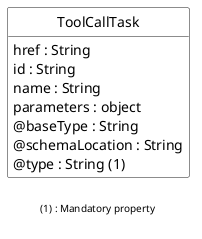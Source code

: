 @startuml
'
' Resource:  ToolCallTask
' Source:    TMF777-Copilot-v1.0.0.oas.yaml
'
hide circle
hide methods
hide stereotype
show <<Enumeration>> stereotype
skinparam class {
   BorderColor<<Extension>> blue
   FontColor<<Extension>> blue
   backgroundColor<<Enumeration>> #E6F5F7
   backgroundColor<<Ref>> #FFFFE0
   backgroundColor<<Pivot>> #FFFFFFF
   backgroundColor<<Resource>> #FCF2E3
   backgroundColor<<SubResource>> #FFFFFFF
   backgroundColor<<SubResourceReference>> #FADADD
   backgroundColor<<DiscriminatorNode>> #F2F3F5
}

skinparam legend {
   borderRoundCorner 0
   borderColor red
   backgroundColor white
}

class "ToolCallTask"  <<Pivot>> {
    href : String
    id : String
    name : String
    parameters : object
    @baseType : String
    @schemaLocation : String
    {field}@type : String (1)
}





skinparam legendBackgroundColor #transparent
skinparam legendBorderColor #transparent

legend
 <size:10>(1) : Mandatory property
endlegend

@enduml